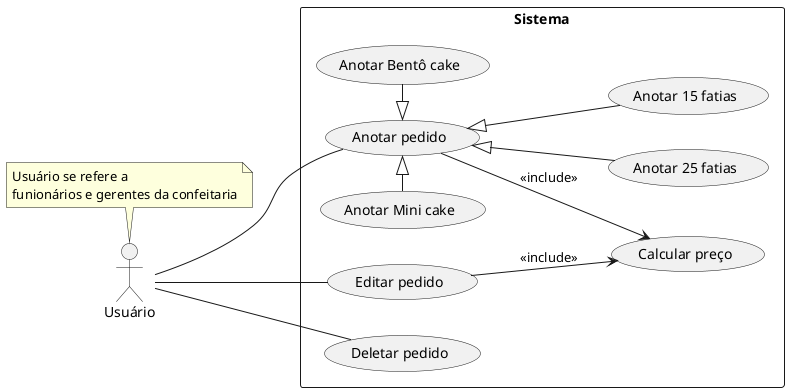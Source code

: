 @startuml useCases
left to right direction
actor Usuário as user
note top of user
Usuário se refere a 
funionários e gerentes da confeitaria
end note

rectangle "Sistema" {
  (Anotar pedido) as createOrder

  (Anotar Bentô cake) as createBento
  (Anotar Mini cake) as createMini
  (Anotar 15 fatias) as create15
  (Anotar 25 fatias) as create25

  (Editar pedido) as updateOrder
  (Calcular preço) as calculatePrice
  (Deletar pedido) as deleteOrder

}

' Internal specializations
createBento -left-|> createOrder
createMini -right-|> createOrder
create15 -up-|> createOrder
create25 -up-|> createOrder

' Actor only sees general cases
user -- createOrder
user -- updateOrder
user -- deleteOrder

' Price calculation is shared internally
createOrder --> calculatePrice : <<include>>
updateOrder --> calculatePrice : <<include>>

@enduml